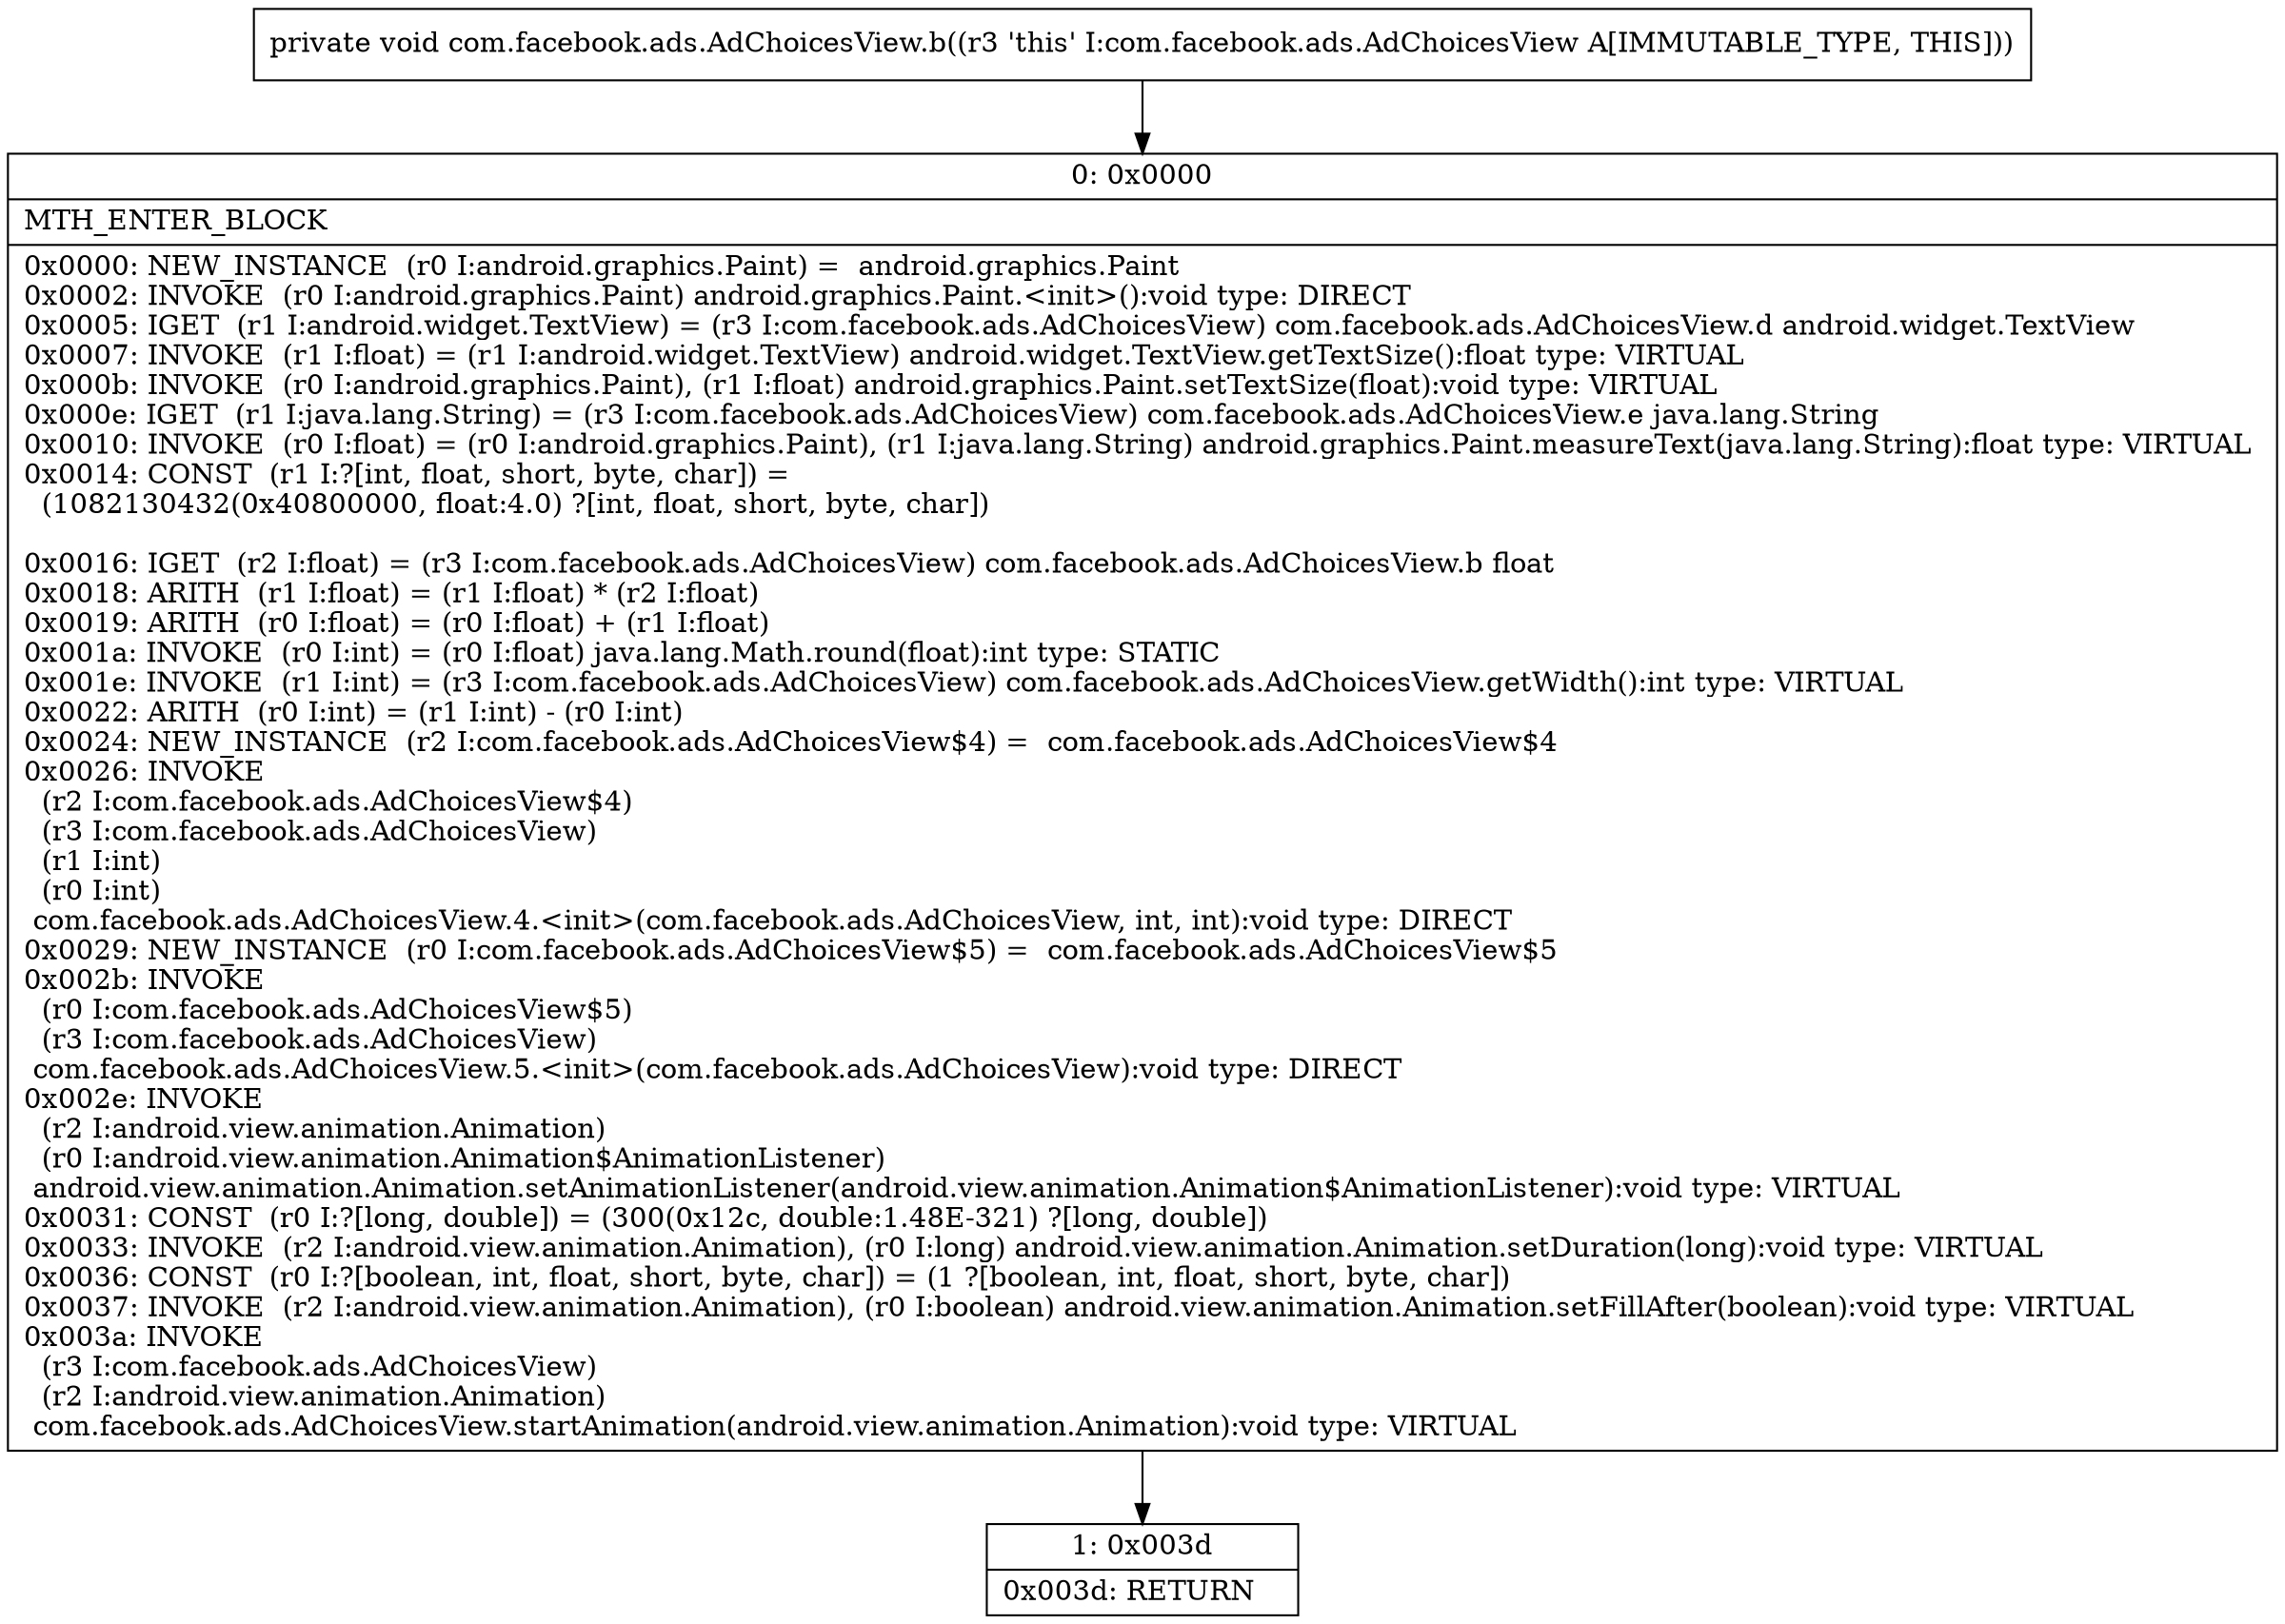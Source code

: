 digraph "CFG forcom.facebook.ads.AdChoicesView.b()V" {
Node_0 [shape=record,label="{0\:\ 0x0000|MTH_ENTER_BLOCK\l|0x0000: NEW_INSTANCE  (r0 I:android.graphics.Paint) =  android.graphics.Paint \l0x0002: INVOKE  (r0 I:android.graphics.Paint) android.graphics.Paint.\<init\>():void type: DIRECT \l0x0005: IGET  (r1 I:android.widget.TextView) = (r3 I:com.facebook.ads.AdChoicesView) com.facebook.ads.AdChoicesView.d android.widget.TextView \l0x0007: INVOKE  (r1 I:float) = (r1 I:android.widget.TextView) android.widget.TextView.getTextSize():float type: VIRTUAL \l0x000b: INVOKE  (r0 I:android.graphics.Paint), (r1 I:float) android.graphics.Paint.setTextSize(float):void type: VIRTUAL \l0x000e: IGET  (r1 I:java.lang.String) = (r3 I:com.facebook.ads.AdChoicesView) com.facebook.ads.AdChoicesView.e java.lang.String \l0x0010: INVOKE  (r0 I:float) = (r0 I:android.graphics.Paint), (r1 I:java.lang.String) android.graphics.Paint.measureText(java.lang.String):float type: VIRTUAL \l0x0014: CONST  (r1 I:?[int, float, short, byte, char]) = \l  (1082130432(0x40800000, float:4.0) ?[int, float, short, byte, char])\l \l0x0016: IGET  (r2 I:float) = (r3 I:com.facebook.ads.AdChoicesView) com.facebook.ads.AdChoicesView.b float \l0x0018: ARITH  (r1 I:float) = (r1 I:float) * (r2 I:float) \l0x0019: ARITH  (r0 I:float) = (r0 I:float) + (r1 I:float) \l0x001a: INVOKE  (r0 I:int) = (r0 I:float) java.lang.Math.round(float):int type: STATIC \l0x001e: INVOKE  (r1 I:int) = (r3 I:com.facebook.ads.AdChoicesView) com.facebook.ads.AdChoicesView.getWidth():int type: VIRTUAL \l0x0022: ARITH  (r0 I:int) = (r1 I:int) \- (r0 I:int) \l0x0024: NEW_INSTANCE  (r2 I:com.facebook.ads.AdChoicesView$4) =  com.facebook.ads.AdChoicesView$4 \l0x0026: INVOKE  \l  (r2 I:com.facebook.ads.AdChoicesView$4)\l  (r3 I:com.facebook.ads.AdChoicesView)\l  (r1 I:int)\l  (r0 I:int)\l com.facebook.ads.AdChoicesView.4.\<init\>(com.facebook.ads.AdChoicesView, int, int):void type: DIRECT \l0x0029: NEW_INSTANCE  (r0 I:com.facebook.ads.AdChoicesView$5) =  com.facebook.ads.AdChoicesView$5 \l0x002b: INVOKE  \l  (r0 I:com.facebook.ads.AdChoicesView$5)\l  (r3 I:com.facebook.ads.AdChoicesView)\l com.facebook.ads.AdChoicesView.5.\<init\>(com.facebook.ads.AdChoicesView):void type: DIRECT \l0x002e: INVOKE  \l  (r2 I:android.view.animation.Animation)\l  (r0 I:android.view.animation.Animation$AnimationListener)\l android.view.animation.Animation.setAnimationListener(android.view.animation.Animation$AnimationListener):void type: VIRTUAL \l0x0031: CONST  (r0 I:?[long, double]) = (300(0x12c, double:1.48E\-321) ?[long, double]) \l0x0033: INVOKE  (r2 I:android.view.animation.Animation), (r0 I:long) android.view.animation.Animation.setDuration(long):void type: VIRTUAL \l0x0036: CONST  (r0 I:?[boolean, int, float, short, byte, char]) = (1 ?[boolean, int, float, short, byte, char]) \l0x0037: INVOKE  (r2 I:android.view.animation.Animation), (r0 I:boolean) android.view.animation.Animation.setFillAfter(boolean):void type: VIRTUAL \l0x003a: INVOKE  \l  (r3 I:com.facebook.ads.AdChoicesView)\l  (r2 I:android.view.animation.Animation)\l com.facebook.ads.AdChoicesView.startAnimation(android.view.animation.Animation):void type: VIRTUAL \l}"];
Node_1 [shape=record,label="{1\:\ 0x003d|0x003d: RETURN   \l}"];
MethodNode[shape=record,label="{private void com.facebook.ads.AdChoicesView.b((r3 'this' I:com.facebook.ads.AdChoicesView A[IMMUTABLE_TYPE, THIS])) }"];
MethodNode -> Node_0;
Node_0 -> Node_1;
}

